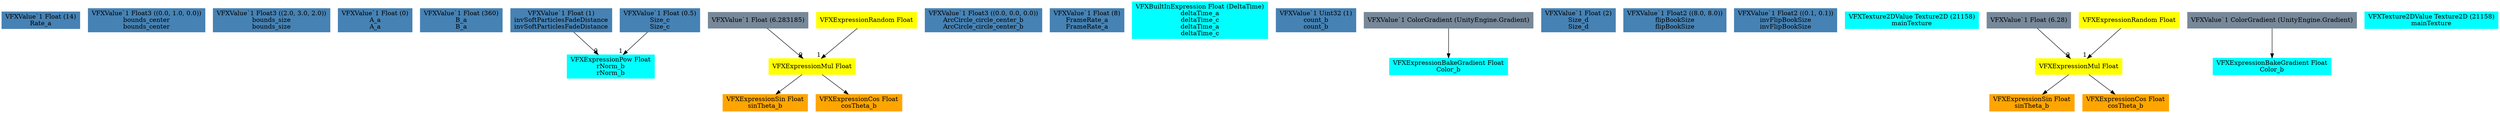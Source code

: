 digraph G {
node0 [shape="box" color="steelblue" style="filled" label="VFXValue`1 Float (14)
Rate_a"]
node1 [shape="box" color="steelblue" style="filled" label="VFXValue`1 Float3 ((0.0, 1.0, 0.0))
bounds_center
bounds_center"]
node2 [shape="box" color="steelblue" style="filled" label="VFXValue`1 Float3 ((2.0, 3.0, 2.0))
bounds_size
bounds_size"]
node3 [shape="box" color="steelblue" style="filled" label="VFXValue`1 Float (0)
A_a
A_a"]
node4 [shape="box" color="steelblue" style="filled" label="VFXValue`1 Float (360)
B_a
B_a"]
node5 [shape="box" color="cyan" style="filled" label="VFXExpressionPow Float
rNorm_b
rNorm_b"]
node6 [shape="box" color="steelblue" style="filled" label="VFXValue`1 Float (1)
invSoftParticlesFadeDistance
invSoftParticlesFadeDistance"]
node7 [shape="box" color="steelblue" style="filled" label="VFXValue`1 Float (0.5)
Size_c
Size_c"]
node8 [shape="box" color="orange" style="filled" label="VFXExpressionSin Float
sinTheta_b"]
node9 [shape="box" color="yellow" style="filled" label="VFXExpressionMul Float"]
node10 [shape="box" color="lightslategray" style="filled" label="VFXValue`1 Float (6.283185)"]
node11 [shape="box" color="yellow" style="filled" label="VFXExpressionRandom Float"]
node12 [shape="box" color="orange" style="filled" label="VFXExpressionCos Float
cosTheta_b"]
node13 [shape="box" color="steelblue" style="filled" label="VFXValue`1 Float3 ((0.0, 0.0, 0.0))
ArcCircle_circle_center_b
ArcCircle_circle_center_b"]
node14 [shape="box" color="steelblue" style="filled" label="VFXValue`1 Float (8)
FrameRate_a
FrameRate_a"]
node15 [shape="box" color="cyan" style="filled" label="VFXBuiltInExpression Float (DeltaTime)
deltaTime_a
deltaTime_c
deltaTime_a
deltaTime_c"]
node16 [shape="box" color="steelblue" style="filled" label="VFXValue`1 Uint32 (1)
count_b
count_b"]
node17 [shape="box" color="cyan" style="filled" label="VFXExpressionBakeGradient Float
Color_b"]
node18 [shape="box" color="lightslategray" style="filled" label="VFXValue`1 ColorGradient (UnityEngine.Gradient)"]
node19 [shape="box" color="steelblue" style="filled" label="VFXValue`1 Float (2)
Size_d
Size_d"]
node20 [shape="box" color="steelblue" style="filled" label="VFXValue`1 Float2 ((8.0, 8.0))
flipBookSize
flipBookSize"]
node21 [shape="box" color="steelblue" style="filled" label="VFXValue`1 Float2 ((0.1, 0.1))
invFlipBookSize
invFlipBookSize"]
node22 [shape="box" color="cyan" style="filled" label="VFXTexture2DValue Texture2D (21158)
mainTexture"]
node23 [shape="box" color="orange" style="filled" label="VFXExpressionSin Float
sinTheta_b"]
node24 [shape="box" color="yellow" style="filled" label="VFXExpressionMul Float"]
node25 [shape="box" color="lightslategray" style="filled" label="VFXValue`1 Float (6.28)"]
node26 [shape="box" color="yellow" style="filled" label="VFXExpressionRandom Float"]
node27 [shape="box" color="orange" style="filled" label="VFXExpressionCos Float
cosTheta_b"]
node28 [shape="box" color="cyan" style="filled" label="VFXExpressionBakeGradient Float
Color_b"]
node29 [shape="box" color="lightslategray" style="filled" label="VFXValue`1 ColorGradient (UnityEngine.Gradient)"]
node30 [shape="box" color="cyan" style="filled" label="VFXTexture2DValue Texture2D (21158)
mainTexture"]
node6 -> node5 [headlabel="0"]
node7 -> node5 [headlabel="1"]
node9 -> node8 
node10 -> node9 [headlabel="0"]
node11 -> node9 [headlabel="1"]
node9 -> node12 
node18 -> node17 
node24 -> node23 
node25 -> node24 [headlabel="0"]
node26 -> node24 [headlabel="1"]
node24 -> node27 
node29 -> node28 
}
